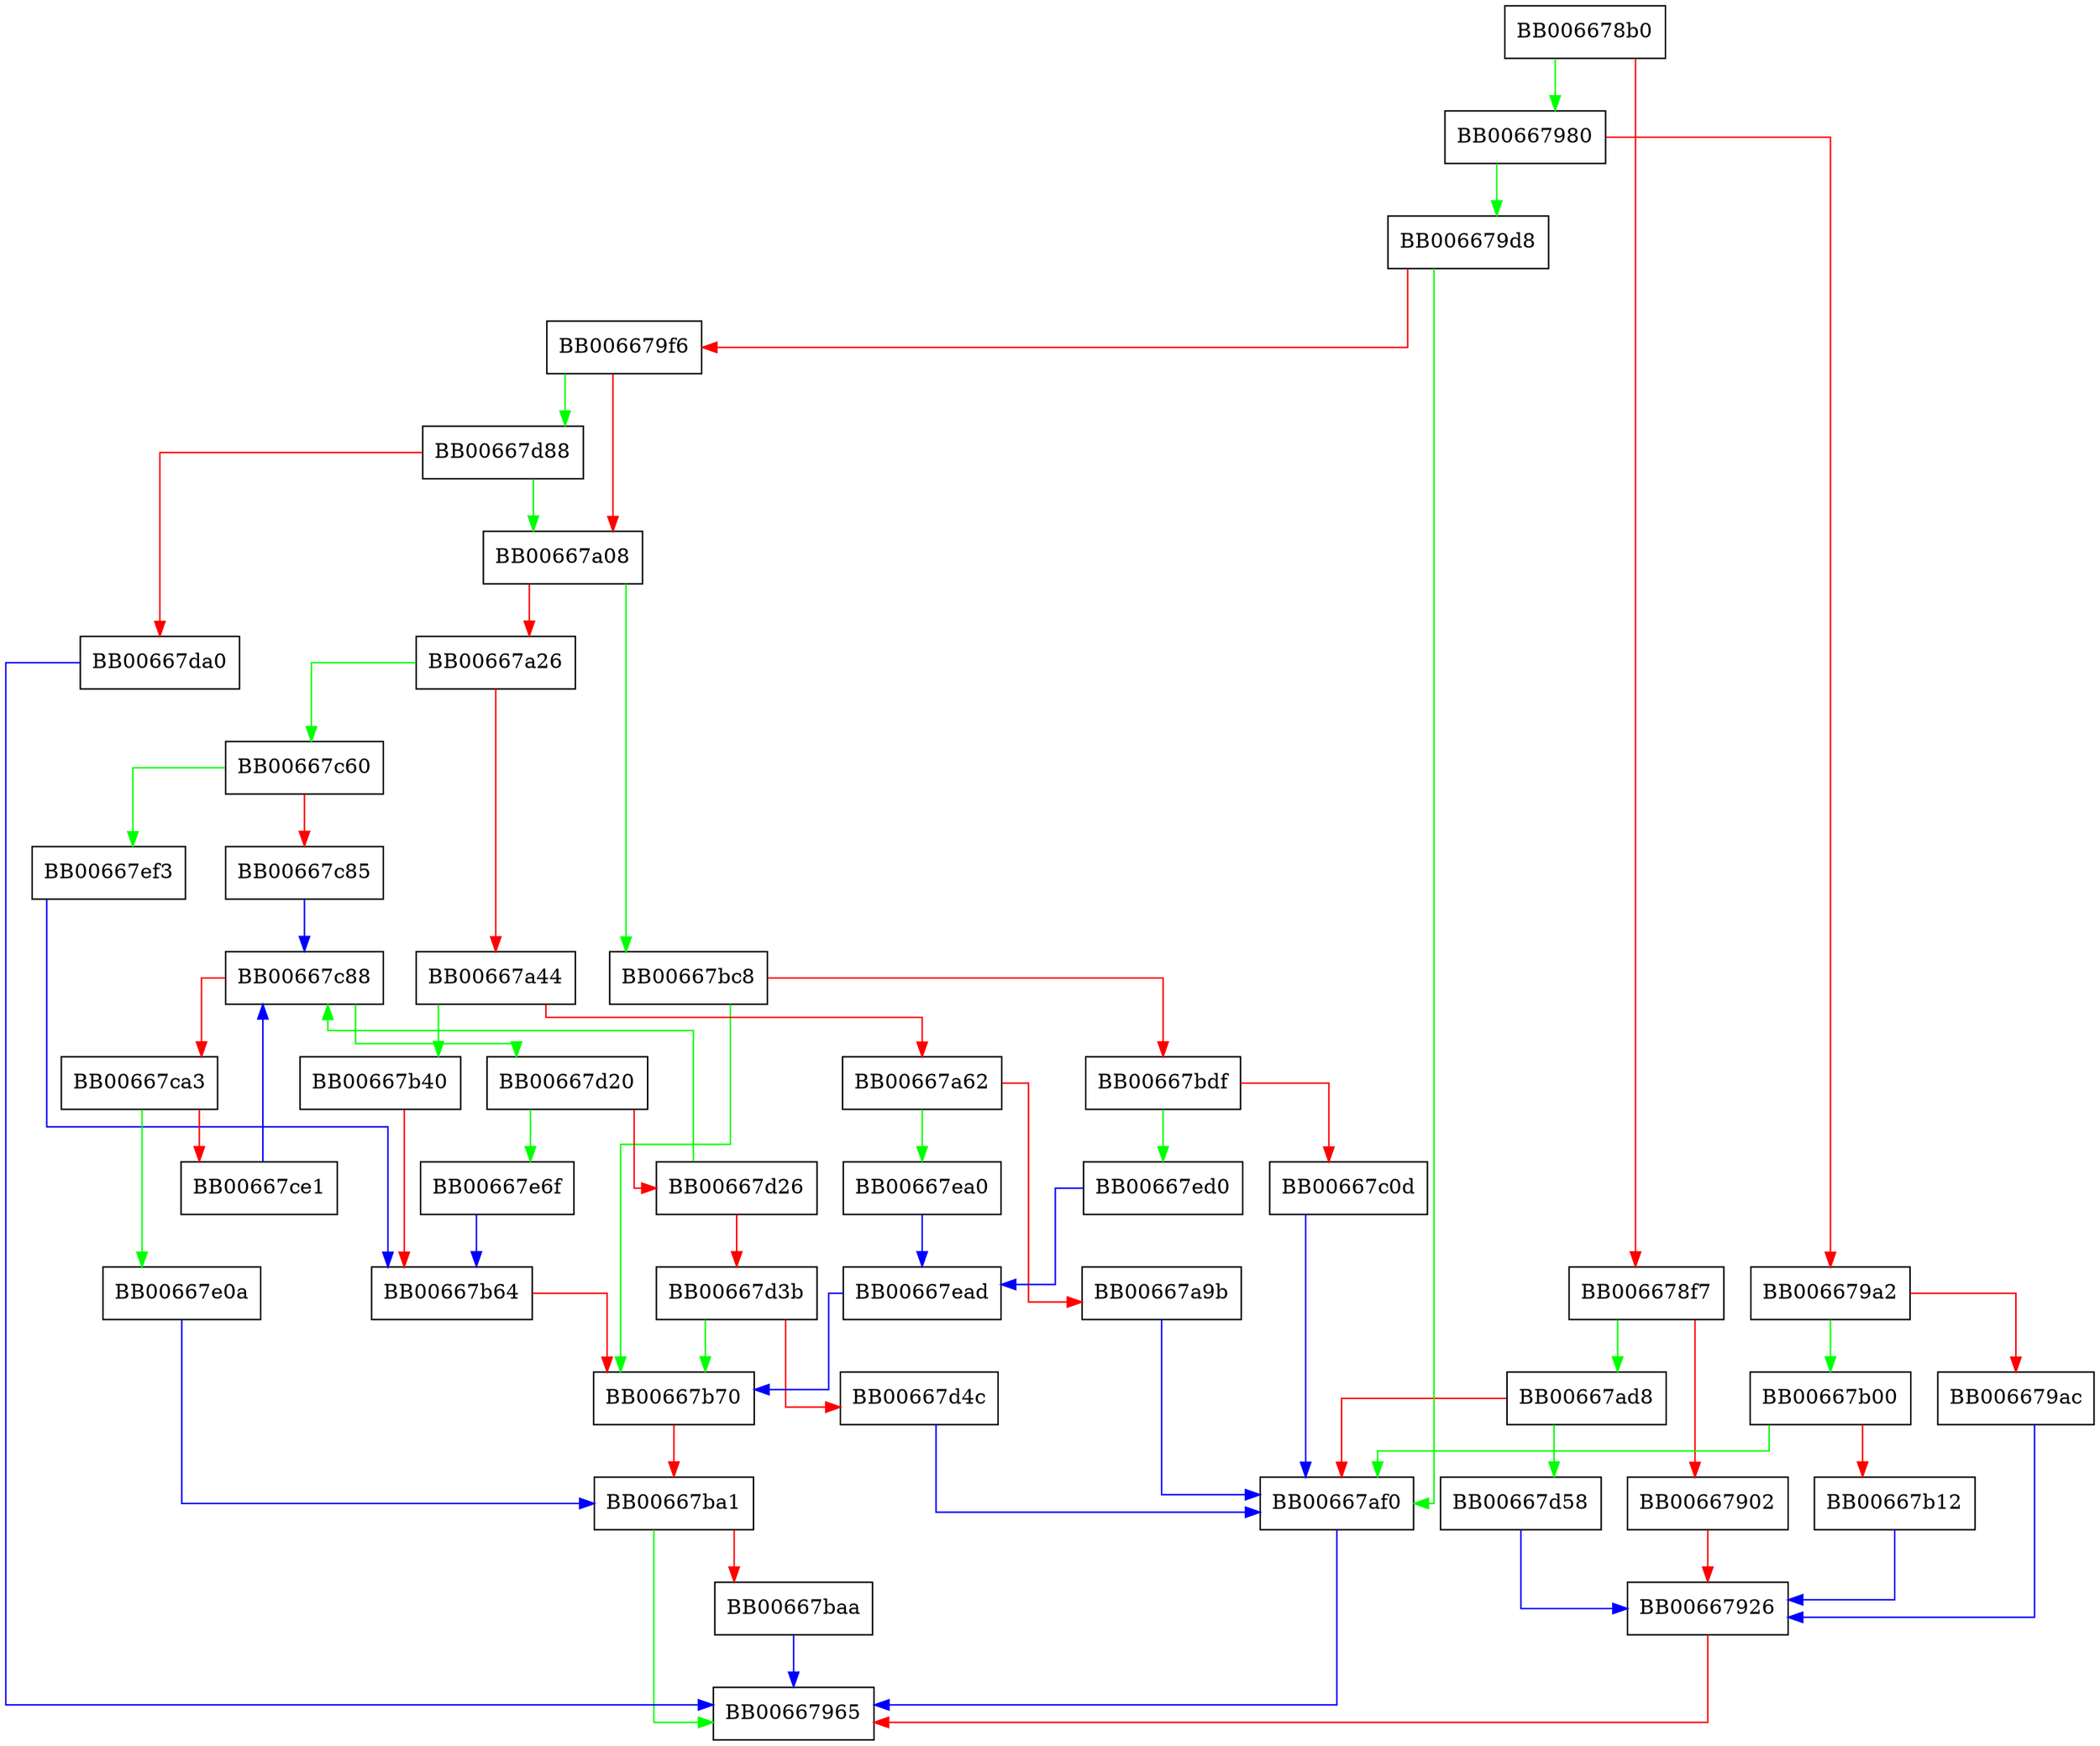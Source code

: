 digraph process_pci_value {
  node [shape="box"];
  graph [splines=ortho];
  BB006678b0 -> BB00667980 [color="green"];
  BB006678b0 -> BB006678f7 [color="red"];
  BB006678f7 -> BB00667ad8 [color="green"];
  BB006678f7 -> BB00667902 [color="red"];
  BB00667902 -> BB00667926 [color="red"];
  BB00667926 -> BB00667965 [color="red"];
  BB00667980 -> BB006679d8 [color="green"];
  BB00667980 -> BB006679a2 [color="red"];
  BB006679a2 -> BB00667b00 [color="green"];
  BB006679a2 -> BB006679ac [color="red"];
  BB006679ac -> BB00667926 [color="blue"];
  BB006679d8 -> BB00667af0 [color="green"];
  BB006679d8 -> BB006679f6 [color="red"];
  BB006679f6 -> BB00667d88 [color="green"];
  BB006679f6 -> BB00667a08 [color="red"];
  BB00667a08 -> BB00667bc8 [color="green"];
  BB00667a08 -> BB00667a26 [color="red"];
  BB00667a26 -> BB00667c60 [color="green"];
  BB00667a26 -> BB00667a44 [color="red"];
  BB00667a44 -> BB00667b40 [color="green"];
  BB00667a44 -> BB00667a62 [color="red"];
  BB00667a62 -> BB00667ea0 [color="green"];
  BB00667a62 -> BB00667a9b [color="red"];
  BB00667a9b -> BB00667af0 [color="blue"];
  BB00667ad8 -> BB00667d58 [color="green"];
  BB00667ad8 -> BB00667af0 [color="red"];
  BB00667af0 -> BB00667965 [color="blue"];
  BB00667b00 -> BB00667af0 [color="green"];
  BB00667b00 -> BB00667b12 [color="red"];
  BB00667b12 -> BB00667926 [color="blue"];
  BB00667b40 -> BB00667b64 [color="red"];
  BB00667b64 -> BB00667b70 [color="red"];
  BB00667b70 -> BB00667ba1 [color="red"];
  BB00667ba1 -> BB00667965 [color="green"];
  BB00667ba1 -> BB00667baa [color="red"];
  BB00667baa -> BB00667965 [color="blue"];
  BB00667bc8 -> BB00667b70 [color="green"];
  BB00667bc8 -> BB00667bdf [color="red"];
  BB00667bdf -> BB00667ed0 [color="green"];
  BB00667bdf -> BB00667c0d [color="red"];
  BB00667c0d -> BB00667af0 [color="blue"];
  BB00667c60 -> BB00667ef3 [color="green"];
  BB00667c60 -> BB00667c85 [color="red"];
  BB00667c85 -> BB00667c88 [color="blue"];
  BB00667c88 -> BB00667d20 [color="green"];
  BB00667c88 -> BB00667ca3 [color="red"];
  BB00667ca3 -> BB00667e0a [color="green"];
  BB00667ca3 -> BB00667ce1 [color="red"];
  BB00667ce1 -> BB00667c88 [color="blue"];
  BB00667d20 -> BB00667e6f [color="green"];
  BB00667d20 -> BB00667d26 [color="red"];
  BB00667d26 -> BB00667c88 [color="green"];
  BB00667d26 -> BB00667d3b [color="red"];
  BB00667d3b -> BB00667b70 [color="green"];
  BB00667d3b -> BB00667d4c [color="red"];
  BB00667d4c -> BB00667af0 [color="blue"];
  BB00667d58 -> BB00667926 [color="blue"];
  BB00667d88 -> BB00667a08 [color="green"];
  BB00667d88 -> BB00667da0 [color="red"];
  BB00667da0 -> BB00667965 [color="blue"];
  BB00667e0a -> BB00667ba1 [color="blue"];
  BB00667e6f -> BB00667b64 [color="blue"];
  BB00667ea0 -> BB00667ead [color="blue"];
  BB00667ead -> BB00667b70 [color="blue"];
  BB00667ed0 -> BB00667ead [color="blue"];
  BB00667ef3 -> BB00667b64 [color="blue"];
}